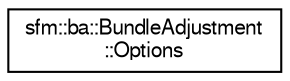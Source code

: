 digraph "Graphical Class Hierarchy"
{
  edge [fontname="FreeSans",fontsize="10",labelfontname="FreeSans",labelfontsize="10"];
  node [fontname="FreeSans",fontsize="10",shape=record];
  rankdir="LR";
  Node0 [label="sfm::ba::BundleAdjustment\l::Options",height=0.2,width=0.4,color="black", fillcolor="white", style="filled",URL="$structsfm_1_1ba_1_1_bundle_adjustment_1_1_options.html"];
}
